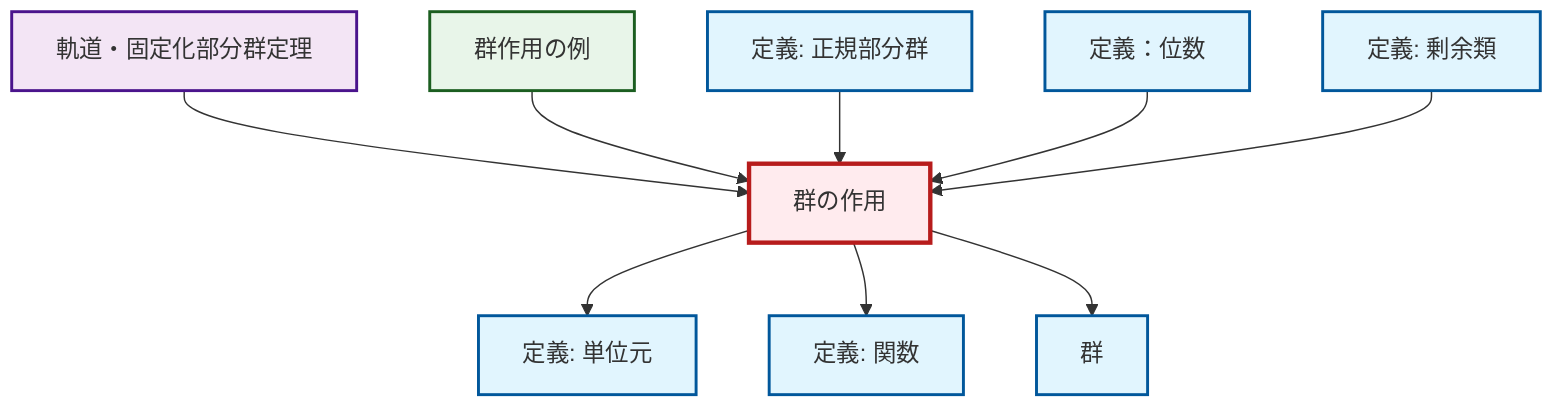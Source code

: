 graph TD
    classDef definition fill:#e1f5fe,stroke:#01579b,stroke-width:2px
    classDef theorem fill:#f3e5f5,stroke:#4a148c,stroke-width:2px
    classDef axiom fill:#fff3e0,stroke:#e65100,stroke-width:2px
    classDef example fill:#e8f5e9,stroke:#1b5e20,stroke-width:2px
    classDef current fill:#ffebee,stroke:#b71c1c,stroke-width:3px
    def-function["定義: 関数"]:::definition
    def-normal-subgroup["定義: 正規部分群"]:::definition
    def-identity-element["定義: 単位元"]:::definition
    thm-orbit-stabilizer["軌道・固定化部分群定理"]:::theorem
    def-group-action["群の作用"]:::definition
    def-order["定義：位数"]:::definition
    ex-group-action-examples["群作用の例"]:::example
    def-group["群"]:::definition
    def-coset["定義: 剰余類"]:::definition
    def-group-action --> def-identity-element
    thm-orbit-stabilizer --> def-group-action
    ex-group-action-examples --> def-group-action
    def-normal-subgroup --> def-group-action
    def-order --> def-group-action
    def-group-action --> def-function
    def-coset --> def-group-action
    def-group-action --> def-group
    class def-group-action current